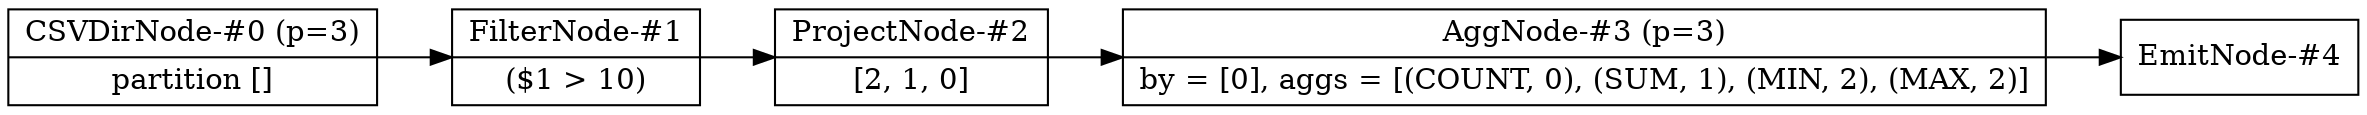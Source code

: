 digraph example1 {
    node [shape=record];
    rankdir=LR;
    splines=polyline;
    nodesep=0.5;
    Node0[label="CSVDirNode-#0 (p=3)|partition []"];
    Node1[label="FilterNode-#1|($1 &gt; 10)"];
    Node0 -> Node1;
    Node2[label="ProjectNode-#2|[2, 1, 0]"];
    Node1 -> Node2;
    Node3[label="AggNode-#3 (p=3)|by = [0], aggs = [(COUNT, 0), (SUM, 1), (MIN, 2), (MAX, 2)]"];
    Node2 -> Node3;
    Node4[label="EmitNode-#4"];
    Node3 -> Node4;
}

